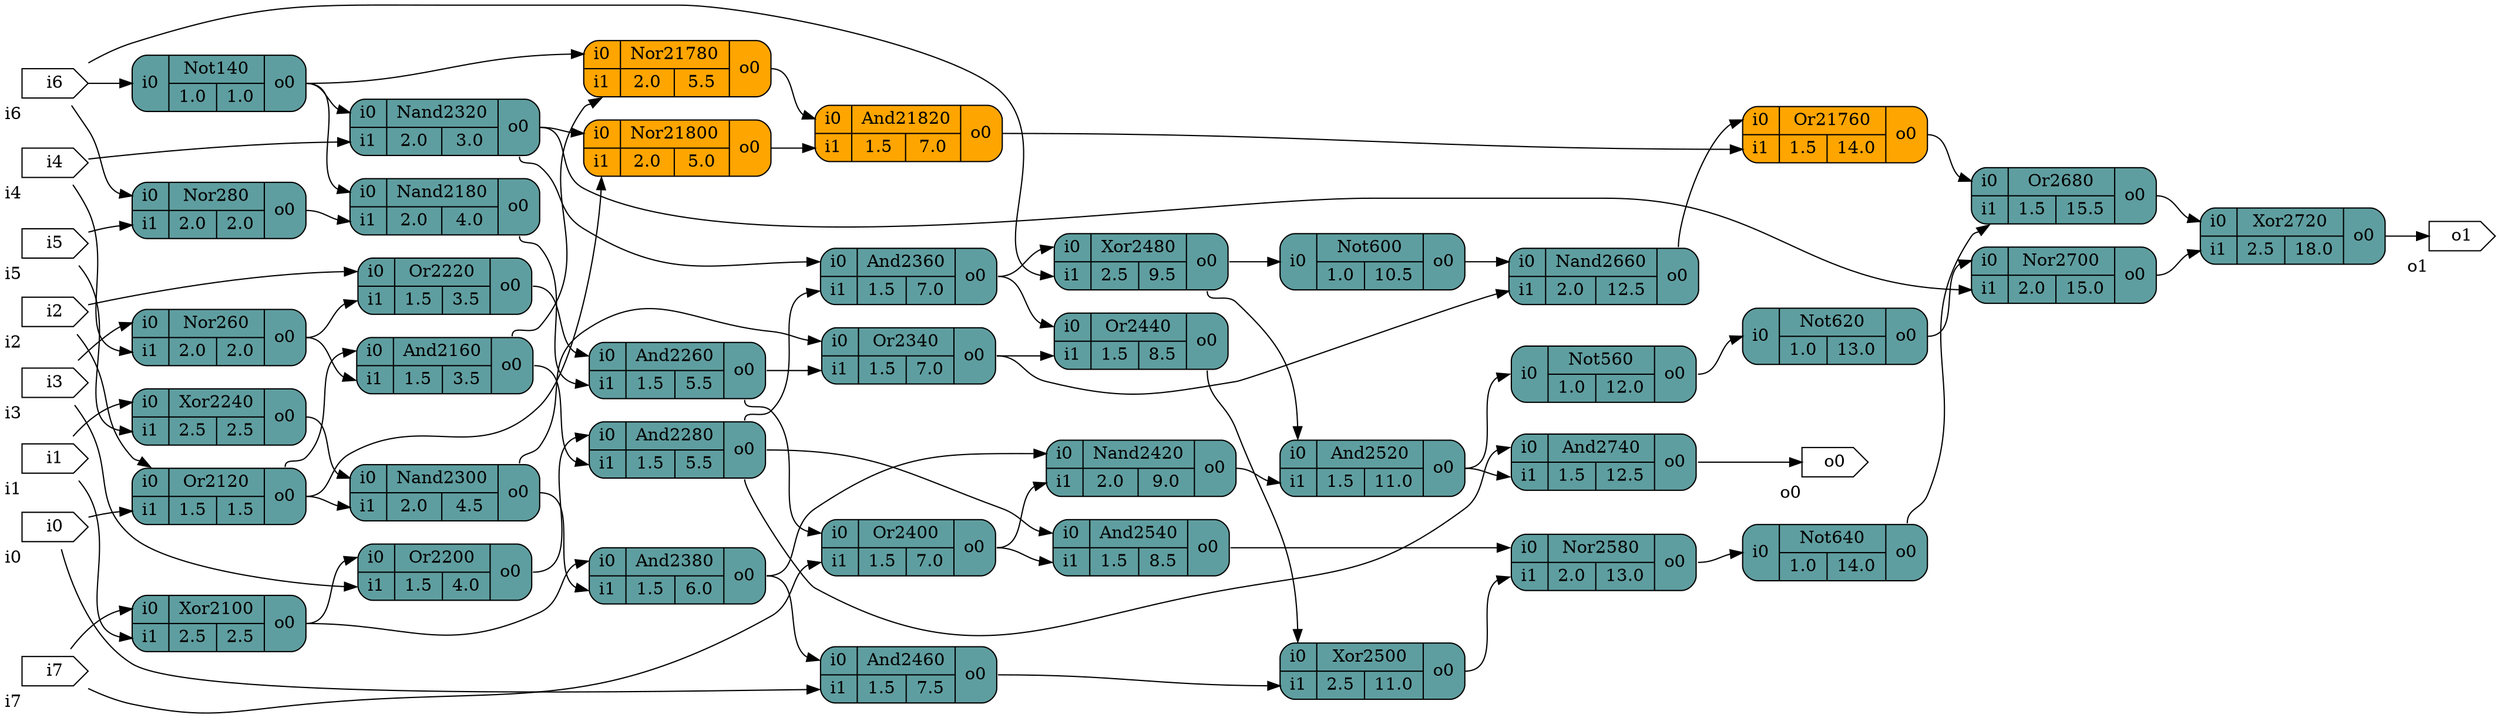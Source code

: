 digraph rand_altered {
		graph [rankdir = LR];
		Nor260[shape=record; style="rounded,filled"; fillcolor=cadetblue; label="{{<i0>i0|<i1>i1}|{Nor260|{2.0|2.0}}|{<o0>o0}}"]
		Nor280[shape=record; style="rounded,filled"; fillcolor=cadetblue; label="{{<i0>i0|<i1>i1}|{Nor280|{2.0|2.0}}|{<o0>o0}}"]
		Xor2100[shape=record; style="rounded,filled"; fillcolor=cadetblue; label="{{<i0>i0|<i1>i1}|{Xor2100|{2.5|2.5}}|{<o0>o0}}"]
		Or2120[shape=record; style="rounded,filled"; fillcolor=cadetblue; label="{{<i0>i0|<i1>i1}|{Or2120|{1.5|1.5}}|{<o0>o0}}"]
		Not140[shape=record; style="rounded,filled"; fillcolor=cadetblue; label="{{<i0>i0}|{Not140|{1.0|1.0}}|{<o0>o0}}"]
		And2160[shape=record; style="rounded,filled"; fillcolor=cadetblue; label="{{<i0>i0|<i1>i1}|{And2160|{1.5|3.5}}|{<o0>o0}}"]
		Nand2180[shape=record; style="rounded,filled"; fillcolor=cadetblue; label="{{<i0>i0|<i1>i1}|{Nand2180|{2.0|4.0}}|{<o0>o0}}"]
		Or2200[shape=record; style="rounded,filled"; fillcolor=cadetblue; label="{{<i0>i0|<i1>i1}|{Or2200|{1.5|4.0}}|{<o0>o0}}"]
		Or2220[shape=record; style="rounded,filled"; fillcolor=cadetblue; label="{{<i0>i0|<i1>i1}|{Or2220|{1.5|3.5}}|{<o0>o0}}"]
		Xor2240[shape=record; style="rounded,filled"; fillcolor=cadetblue; label="{{<i0>i0|<i1>i1}|{Xor2240|{2.5|2.5}}|{<o0>o0}}"]
		And2260[shape=record; style="rounded,filled"; fillcolor=cadetblue; label="{{<i0>i0|<i1>i1}|{And2260|{1.5|5.5}}|{<o0>o0}}"]
		And2280[shape=record; style="rounded,filled"; fillcolor=cadetblue; label="{{<i0>i0|<i1>i1}|{And2280|{1.5|5.5}}|{<o0>o0}}"]
		Nand2300[shape=record; style="rounded,filled"; fillcolor=cadetblue; label="{{<i0>i0|<i1>i1}|{Nand2300|{2.0|4.5}}|{<o0>o0}}"]
		Nand2320[shape=record; style="rounded,filled"; fillcolor=cadetblue; label="{{<i0>i0|<i1>i1}|{Nand2320|{2.0|3.0}}|{<o0>o0}}"]
		Or2340[shape=record; style="rounded,filled"; fillcolor=cadetblue; label="{{<i0>i0|<i1>i1}|{Or2340|{1.5|7.0}}|{<o0>o0}}"]
		And2360[shape=record; style="rounded,filled"; fillcolor=cadetblue; label="{{<i0>i0|<i1>i1}|{And2360|{1.5|7.0}}|{<o0>o0}}"]
		And2380[shape=record; style="rounded,filled"; fillcolor=cadetblue; label="{{<i0>i0|<i1>i1}|{And2380|{1.5|6.0}}|{<o0>o0}}"]
		Or2400[shape=record; style="rounded,filled"; fillcolor=cadetblue; label="{{<i0>i0|<i1>i1}|{Or2400|{1.5|7.0}}|{<o0>o0}}"]
		Nand2420[shape=record; style="rounded,filled"; fillcolor=cadetblue; label="{{<i0>i0|<i1>i1}|{Nand2420|{2.0|9.0}}|{<o0>o0}}"]
		Or2440[shape=record; style="rounded,filled"; fillcolor=cadetblue; label="{{<i0>i0|<i1>i1}|{Or2440|{1.5|8.5}}|{<o0>o0}}"]
		And2460[shape=record; style="rounded,filled"; fillcolor=cadetblue; label="{{<i0>i0|<i1>i1}|{And2460|{1.5|7.5}}|{<o0>o0}}"]
		Xor2480[shape=record; style="rounded,filled"; fillcolor=cadetblue; label="{{<i0>i0|<i1>i1}|{Xor2480|{2.5|9.5}}|{<o0>o0}}"]
		Xor2500[shape=record; style="rounded,filled"; fillcolor=cadetblue; label="{{<i0>i0|<i1>i1}|{Xor2500|{2.5|11.0}}|{<o0>o0}}"]
		And2520[shape=record; style="rounded,filled"; fillcolor=cadetblue; label="{{<i0>i0|<i1>i1}|{And2520|{1.5|11.0}}|{<o0>o0}}"]
		And2540[shape=record; style="rounded,filled"; fillcolor=cadetblue; label="{{<i0>i0|<i1>i1}|{And2540|{1.5|8.5}}|{<o0>o0}}"]
		Not560[shape=record; style="rounded,filled"; fillcolor=cadetblue; label="{{<i0>i0}|{Not560|{1.0|12.0}}|{<o0>o0}}"]
		Nor2580[shape=record; style="rounded,filled"; fillcolor=cadetblue; label="{{<i0>i0|<i1>i1}|{Nor2580|{2.0|13.0}}|{<o0>o0}}"]
		Not600[shape=record; style="rounded,filled"; fillcolor=cadetblue; label="{{<i0>i0}|{Not600|{1.0|10.5}}|{<o0>o0}}"]
		Not620[shape=record; style="rounded,filled"; fillcolor=cadetblue; label="{{<i0>i0}|{Not620|{1.0|13.0}}|{<o0>o0}}"]
		Not640[shape=record; style="rounded,filled"; fillcolor=cadetblue; label="{{<i0>i0}|{Not640|{1.0|14.0}}|{<o0>o0}}"]
		Nand2660[shape=record; style="rounded,filled"; fillcolor=cadetblue; label="{{<i0>i0|<i1>i1}|{Nand2660|{2.0|12.5}}|{<o0>o0}}"]
		Or2680[shape=record; style="rounded,filled"; fillcolor=cadetblue; label="{{<i0>i0|<i1>i1}|{Or2680|{1.5|15.5}}|{<o0>o0}}"]
		Nor2700[shape=record; style="rounded,filled"; fillcolor=cadetblue; label="{{<i0>i0|<i1>i1}|{Nor2700|{2.0|15.0}}|{<o0>o0}}"]
		Xor2720[shape=record; style="rounded,filled"; fillcolor=cadetblue; label="{{<i0>i0|<i1>i1}|{Xor2720|{2.5|18.0}}|{<o0>o0}}"]
		And2740[shape=record; style="rounded,filled"; fillcolor=cadetblue; label="{{<i0>i0|<i1>i1}|{And2740|{1.5|12.5}}|{<o0>o0}}"]
		Or21760[shape=record; style="rounded,filled"; fillcolor=orange1; label="{{<i0>i0|<i1>i1}|{Or21760|{1.5|14.0}}|{<o0>o0}}"]
		Nor21780[shape=record; style="rounded,filled"; fillcolor=orange1; label="{{<i0>i0|<i1>i1}|{Nor21780|{2.0|5.5}}|{<o0>o0}}"]
		Nor21800[shape=record; style="rounded,filled"; fillcolor=orange1; label="{{<i0>i0|<i1>i1}|{Nor21800|{2.0|5.0}}|{<o0>o0}}"]
		And21820[shape=record; style="rounded,filled"; fillcolor=orange1; label="{{<i0>i0|<i1>i1}|{And21820|{1.5|7.0}}|{<o0>o0}}"]
		i0[shape=cds,xlabel="i0"]
		i1[shape=cds,xlabel="i1"]
		i2[shape=cds,xlabel="i2"]
		i3[shape=cds,xlabel="i3"]
		i4[shape=cds,xlabel="i4"]
		i5[shape=cds,xlabel="i5"]
		i6[shape=cds,xlabel="i6"]
		i7[shape=cds,xlabel="i7"]
		o0[shape=cds,xlabel="o0"]
		o1[shape=cds,xlabel="o1"]
		i0 -> Or2120:i1;
		i0 -> And2460:i1;
		i1 -> Xor2100:i1;
		i1 -> Xor2240:i0;
		i2 -> Or2120:i0;
		i2 -> Or2220:i0;
		i3 -> Nor260:i0;
		i3 -> Or2200:i1;
		i4 -> Nor260:i1;
		i4 -> Nand2320:i1;
		i5 -> Nor280:i1;
		i5 -> Xor2240:i1;
		i6 -> Nor280:i0;
		i6 -> Not140:i0;
		i6 -> Xor2480:i1;
		i7 -> Xor2100:i0;
		i7 -> Or2400:i1;
		Nor260:o0 -> And2160:i1;
		Nor260:o0 -> Or2220:i1;
		Nor280:o0 -> Nand2180:i1;
		Xor2100:o0 -> Or2200:i0;
		Xor2100:o0 -> And2380:i0;
		Or2120:o0 -> And2160:i0;
		Or2120:o0 -> Nand2300:i1;
		Or2120:o0 -> Nor21800:i1;
		Not140:o0 -> Nand2180:i0;
		Not140:o0 -> Nand2320:i0;
		Not140:o0 -> Nor21780:i0;
		And2160:o0 -> And2280:i1;
		And2160:o0 -> Nor21780:i1;
		Nand2180:o0 -> And2260:i1;
		Or2200:o0 -> And2280:i0;
		Or2220:o0 -> And2260:i0;
		Xor2240:o0 -> Nand2300:i0;
		And2260:o0 -> Or2340:i1;
		And2260:o0 -> Or2400:i0;
		And2280:o0 -> And2360:i1;
		And2280:o0 -> And2540:i0;
		And2280:o0 -> And2740:i0;
		Nand2300:o0 -> Or2340:i0;
		Nand2300:o0 -> And2380:i1;
		Nand2320:o0 -> And2360:i0;
		Nand2320:o0 -> Nor2700:i1;
		Nand2320:o0 -> Nor21800:i0;
		Or2340:o0 -> Or2440:i1;
		Or2340:o0 -> Nand2660:i1;
		And2360:o0 -> Or2440:i0;
		And2360:o0 -> Xor2480:i0;
		And2380:o0 -> Nand2420:i0;
		And2380:o0 -> And2460:i0;
		Or2400:o0 -> Nand2420:i1;
		Or2400:o0 -> And2540:i1;
		Nand2420:o0 -> And2520:i1;
		Or2440:o0 -> Xor2500:i0;
		And2460:o0 -> Xor2500:i1;
		Xor2480:o0 -> And2520:i0;
		Xor2480:o0 -> Not600:i0;
		Xor2500:o0 -> Nor2580:i1;
		And2520:o0 -> Not560:i0;
		And2520:o0 -> And2740:i1;
		And2540:o0 -> Nor2580:i0;
		Not560:o0 -> Not620:i0;
		Nor2580:o0 -> Not640:i0;
		Not600:o0 -> Nand2660:i0;
		Not620:o0 -> Nor2700:i0;
		Not640:o0 -> Or2680:i1;
		Nand2660:o0 -> Or21760:i0;
		Or2680:o0 -> Xor2720:i0;
		Nor2700:o0 -> Xor2720:i1;
		Xor2720:o0 -> o1;
		And2740:o0 -> o0;
		Or21760:o0 -> Or2680:i0;
		Nor21780:o0 -> And21820:i0;
		Nor21800:o0 -> And21820:i1;
		And21820:o0 -> Or21760:i1;
}
